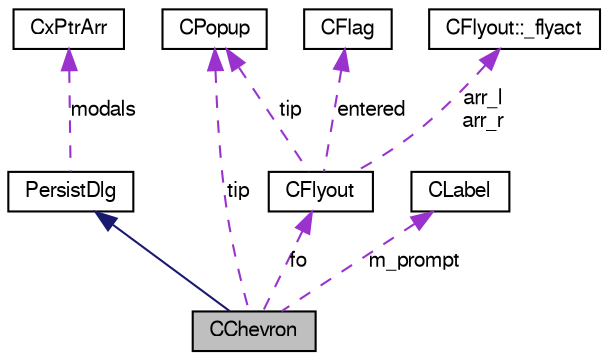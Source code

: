 digraph G
{
  edge [fontname="FreeSans",fontsize="10",labelfontname="FreeSans",labelfontsize="10"];
  node [fontname="FreeSans",fontsize="10",shape=record];
  Node1 [label="CChevron",height=0.2,width=0.4,color="black", fillcolor="grey75", style="filled" fontcolor="black"];
  Node2 -> Node1 [dir=back,color="midnightblue",fontsize="10",style="solid",fontname="FreeSans"];
  Node2 [label="PersistDlg",height=0.2,width=0.4,color="black", fillcolor="white", style="filled",URL="$class_persist_dlg.html"];
  Node3 -> Node2 [dir=back,color="darkorchid3",fontsize="10",style="dashed",label="modals",fontname="FreeSans"];
  Node3 [label="CxPtrArr",height=0.2,width=0.4,color="black", fillcolor="white", style="filled",URL="$class_cx_ptr_arr.html"];
  Node4 -> Node1 [dir=back,color="darkorchid3",fontsize="10",style="dashed",label="fo",fontname="FreeSans"];
  Node4 [label="CFlyout",height=0.2,width=0.4,color="black", fillcolor="white", style="filled",URL="$class_c_flyout.html"];
  Node5 -> Node4 [dir=back,color="darkorchid3",fontsize="10",style="dashed",label="tip",fontname="FreeSans"];
  Node5 [label="CPopup",height=0.2,width=0.4,color="black", fillcolor="white", style="filled",URL="$class_c_popup.html"];
  Node6 -> Node4 [dir=back,color="darkorchid3",fontsize="10",style="dashed",label="entered",fontname="FreeSans"];
  Node6 [label="CFlag",height=0.2,width=0.4,color="black", fillcolor="white", style="filled",URL="$class_c_flag.html"];
  Node7 -> Node4 [dir=back,color="darkorchid3",fontsize="10",style="dashed",label="arr_l\narr_r",fontname="FreeSans"];
  Node7 [label="CFlyout::_flyact",height=0.2,width=0.4,color="black", fillcolor="white", style="filled",URL="$struct_c_flyout_1_1__flyact.html"];
  Node8 -> Node1 [dir=back,color="darkorchid3",fontsize="10",style="dashed",label="m_prompt",fontname="FreeSans"];
  Node8 [label="CLabel",height=0.2,width=0.4,color="black", fillcolor="white", style="filled",URL="$class_c_label.html"];
  Node5 -> Node1 [dir=back,color="darkorchid3",fontsize="10",style="dashed",label="tip",fontname="FreeSans"];
}

